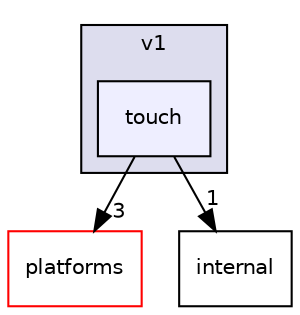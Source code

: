 digraph "touch" {
  compound=true
  node [ fontsize="10", fontname="Helvetica"];
  edge [ labelfontsize="10", labelfontname="Helvetica"];
  subgraph clusterdir_8c1d8d9afbd8cc17f5ec9dd9b057a733 {
    graph [ bgcolor="#ddddee", pencolor="black", label="v1" fontname="Helvetica", fontsize="10", URL="dir_8c1d8d9afbd8cc17f5ec9dd9b057a733.html"]
  dir_00d00ba2a06b92160dbdf44b635a60c1 [shape=box, label="touch", style="filled", fillcolor="#eeeeff", pencolor="black", URL="dir_00d00ba2a06b92160dbdf44b635a60c1.html"];
  }
  dir_1950524174e8219158fe7ad67b7174c6 [shape=box label="platforms" fillcolor="white" style="filled" color="red" URL="dir_1950524174e8219158fe7ad67b7174c6.html"];
  dir_91b7b6d9b53ecaad6591ff4332ea4423 [shape=box label="internal" URL="dir_91b7b6d9b53ecaad6591ff4332ea4423.html"];
  dir_00d00ba2a06b92160dbdf44b635a60c1->dir_1950524174e8219158fe7ad67b7174c6 [headlabel="3", labeldistance=1.5 headhref="dir_000021_000008.html"];
  dir_00d00ba2a06b92160dbdf44b635a60c1->dir_91b7b6d9b53ecaad6591ff4332ea4423 [headlabel="1", labeldistance=1.5 headhref="dir_000021_000004.html"];
}
